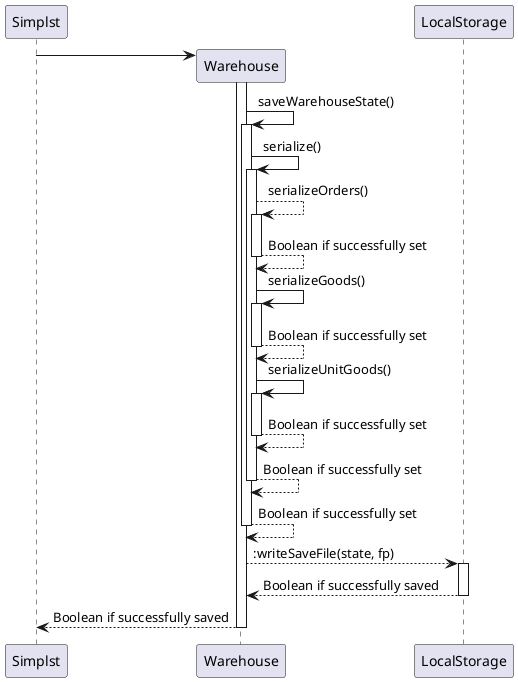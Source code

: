 @startuml
'https://plantuml.com/sequence-diagram

participant Simplst as S
participant Warehouse as w
participant LocalStorage as ls

create w
S -> w
activate w
w -> w ++ : saveWarehouseState()
w -> w ++ : serialize()
w --> w ++ : serializeOrders()
w --> w -- : Boolean if successfully set
w -> w ++ : serializeGoods()
w --> w -- : Boolean if successfully set
w -> w ++ : serializeUnitGoods()
w --> w -- : Boolean if successfully set
w --> w -- : Boolean if successfully set
w --> w -- : Boolean if successfully set
w --> ls ++ : :writeSaveFile(state, fp)
ls --> w -- : Boolean if successfully saved
w --> S -- : Boolean if successfully saved
@enduml